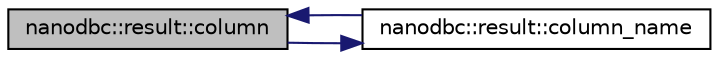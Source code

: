 digraph "nanodbc::result::column"
{
 // LATEX_PDF_SIZE
  edge [fontname="Helvetica",fontsize="10",labelfontname="Helvetica",labelfontsize="10"];
  node [fontname="Helvetica",fontsize="10",shape=record];
  rankdir="LR";
  Node15 [label="nanodbc::result::column",height=0.2,width=0.4,color="black", fillcolor="grey75", style="filled", fontcolor="black",tooltip="Returns the column number of the specified column name."];
  Node15 -> Node16 [color="midnightblue",fontsize="10",style="solid",fontname="Helvetica"];
  Node16 [label="nanodbc::result::column_name",height=0.2,width=0.4,color="black", fillcolor="white", style="filled",URL="$classnanodbc_1_1result.html#a2bd3fc4e416108960c4191b2cbba256b",tooltip="Returns the name of the specified column."];
  Node16 -> Node15 [color="midnightblue",fontsize="10",style="solid",fontname="Helvetica"];
}

